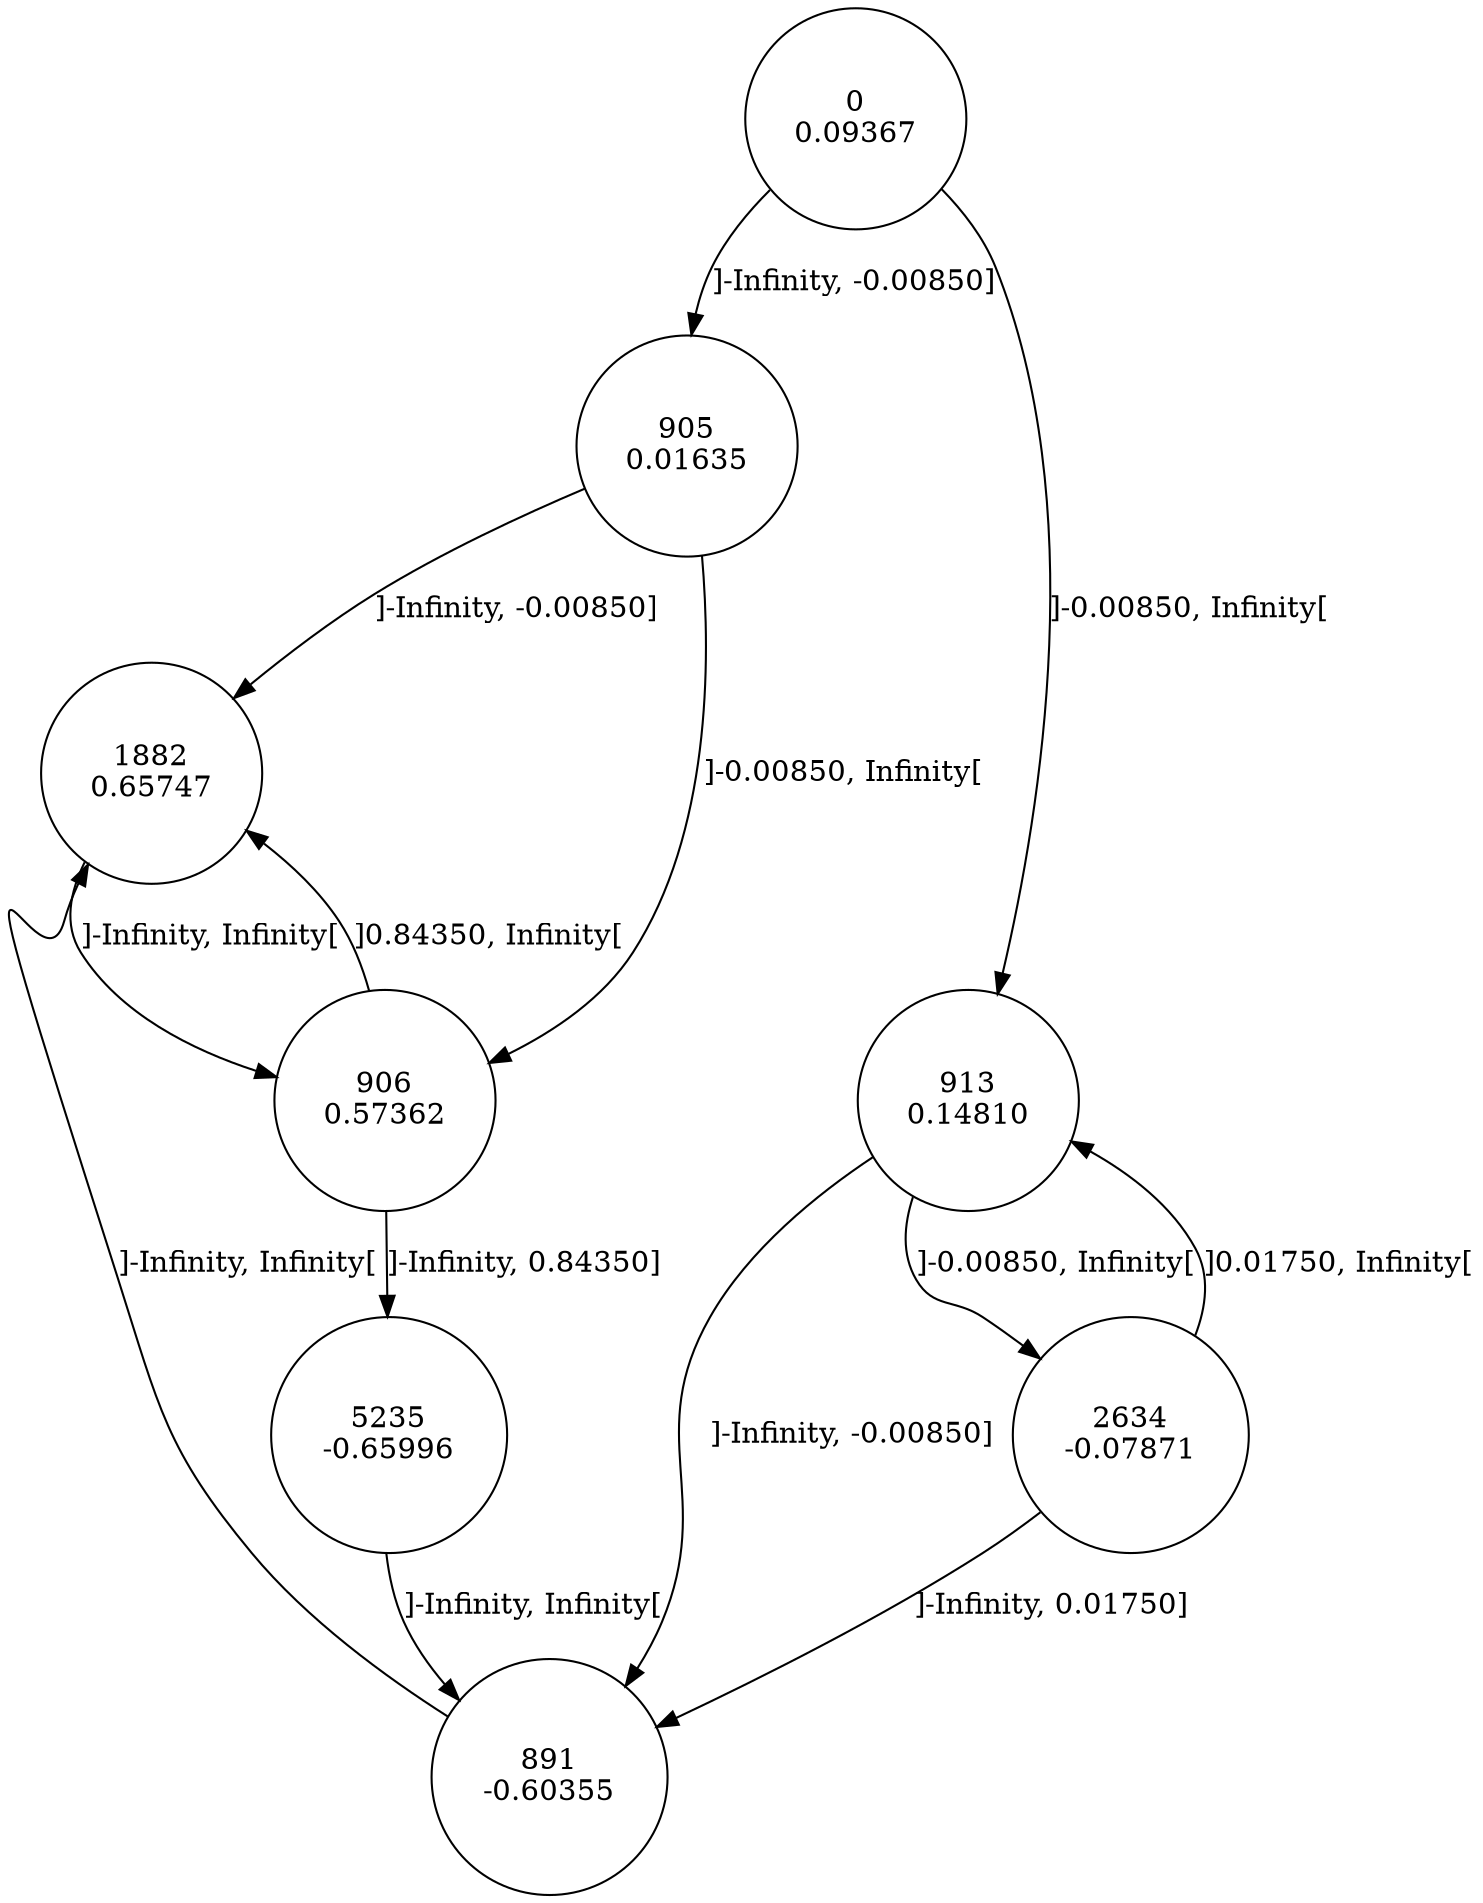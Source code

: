 digraph DFA {
0 [shape=circle, label="0\n0.09367"];
	0 -> 905 [label="]-Infinity, -0.00850]"];
	0 -> 913 [label="]-0.00850, Infinity["];
913 [shape=circle, label="913\n0.14810"];
	913 -> 891 [label="]-Infinity, -0.00850]"];
	913 -> 2634 [label="]-0.00850, Infinity["];
2634 [shape=circle, label="2634\n-0.07871"];
	2634 -> 891 [label="]-Infinity, 0.01750]"];
	2634 -> 913 [label="]0.01750, Infinity["];
891 [shape=circle, label="891\n-0.60355"];
	891 -> 1882 [label="]-Infinity, Infinity["];
1882 [shape=circle, label="1882\n0.65747"];
	1882 -> 906 [label="]-Infinity, Infinity["];
906 [shape=circle, label="906\n0.57362"];
	906 -> 5235 [label="]-Infinity, 0.84350]"];
	906 -> 1882 [label="]0.84350, Infinity["];
5235 [shape=circle, label="5235\n-0.65996"];
	5235 -> 891 [label="]-Infinity, Infinity["];
905 [shape=circle, label="905\n0.01635"];
	905 -> 1882 [label="]-Infinity, -0.00850]"];
	905 -> 906 [label="]-0.00850, Infinity["];
}